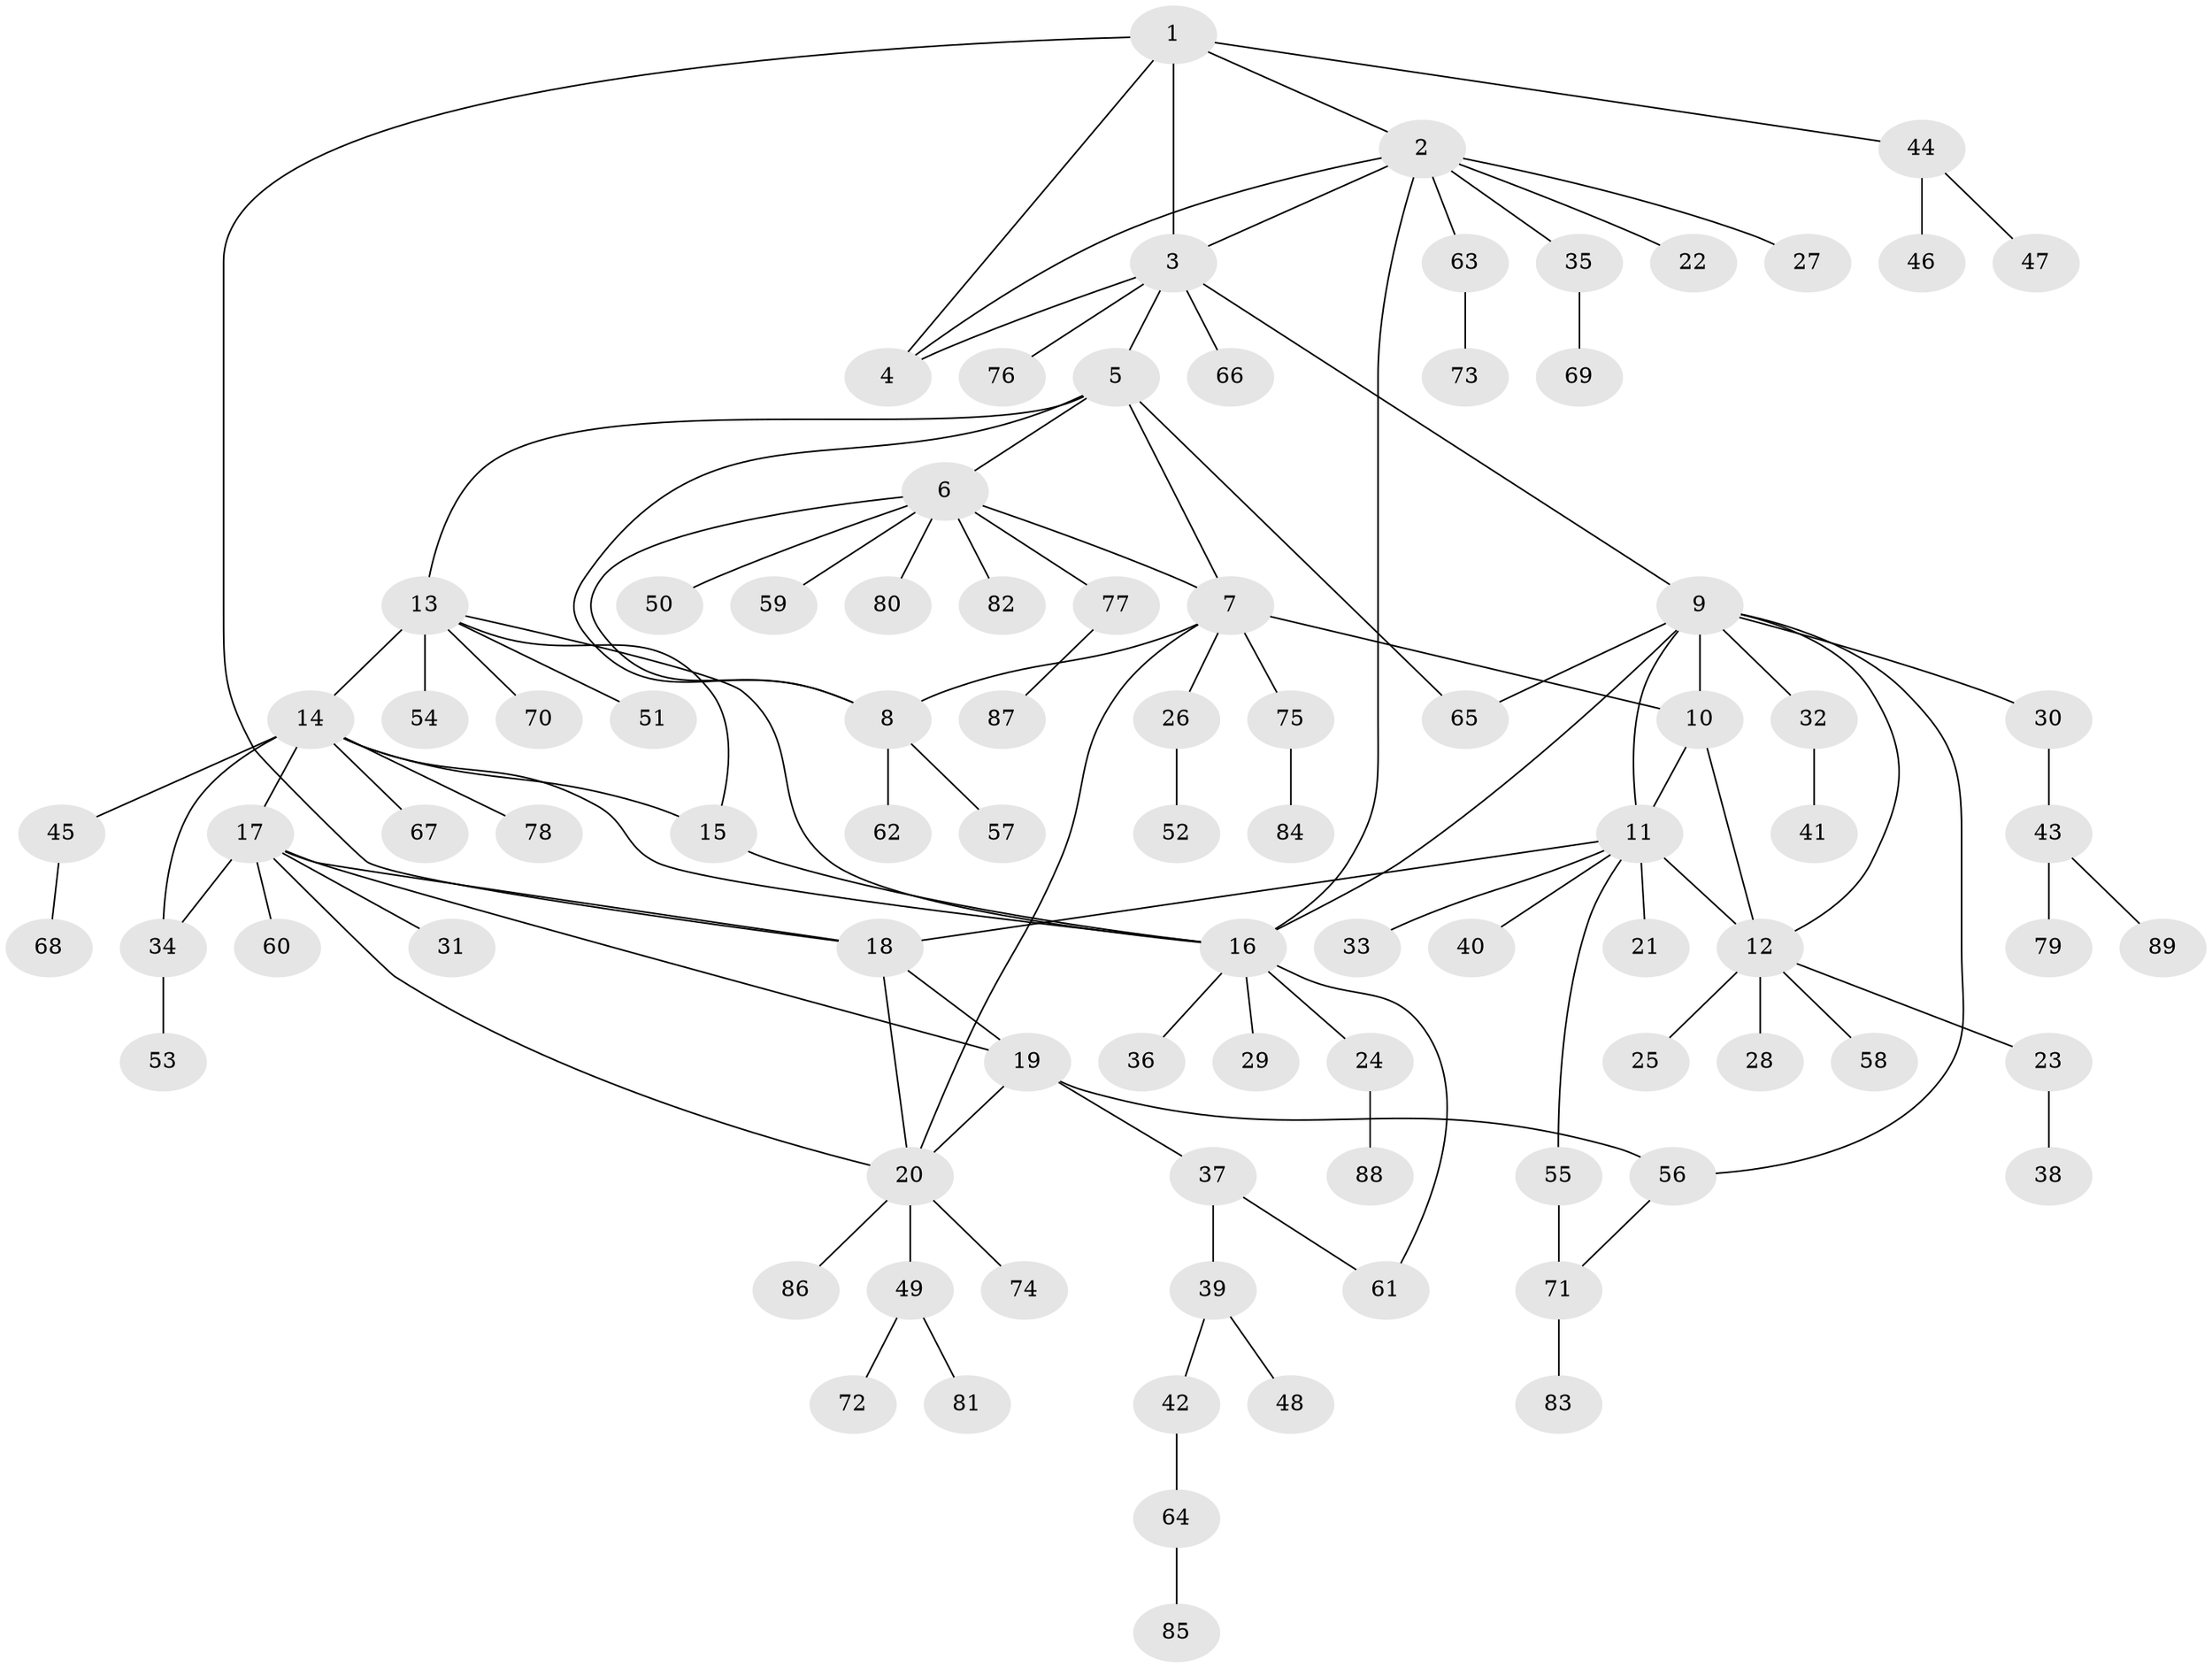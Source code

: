// Generated by graph-tools (version 1.1) at 2025/50/03/09/25 03:50:31]
// undirected, 89 vertices, 114 edges
graph export_dot {
graph [start="1"]
  node [color=gray90,style=filled];
  1;
  2;
  3;
  4;
  5;
  6;
  7;
  8;
  9;
  10;
  11;
  12;
  13;
  14;
  15;
  16;
  17;
  18;
  19;
  20;
  21;
  22;
  23;
  24;
  25;
  26;
  27;
  28;
  29;
  30;
  31;
  32;
  33;
  34;
  35;
  36;
  37;
  38;
  39;
  40;
  41;
  42;
  43;
  44;
  45;
  46;
  47;
  48;
  49;
  50;
  51;
  52;
  53;
  54;
  55;
  56;
  57;
  58;
  59;
  60;
  61;
  62;
  63;
  64;
  65;
  66;
  67;
  68;
  69;
  70;
  71;
  72;
  73;
  74;
  75;
  76;
  77;
  78;
  79;
  80;
  81;
  82;
  83;
  84;
  85;
  86;
  87;
  88;
  89;
  1 -- 2;
  1 -- 3;
  1 -- 4;
  1 -- 18;
  1 -- 44;
  2 -- 3;
  2 -- 4;
  2 -- 16;
  2 -- 22;
  2 -- 27;
  2 -- 35;
  2 -- 63;
  3 -- 4;
  3 -- 5;
  3 -- 9;
  3 -- 66;
  3 -- 76;
  5 -- 6;
  5 -- 7;
  5 -- 8;
  5 -- 13;
  5 -- 65;
  6 -- 7;
  6 -- 8;
  6 -- 50;
  6 -- 59;
  6 -- 77;
  6 -- 80;
  6 -- 82;
  7 -- 8;
  7 -- 10;
  7 -- 20;
  7 -- 26;
  7 -- 75;
  8 -- 57;
  8 -- 62;
  9 -- 10;
  9 -- 11;
  9 -- 12;
  9 -- 16;
  9 -- 30;
  9 -- 32;
  9 -- 56;
  9 -- 65;
  10 -- 11;
  10 -- 12;
  11 -- 12;
  11 -- 18;
  11 -- 21;
  11 -- 33;
  11 -- 40;
  11 -- 55;
  12 -- 23;
  12 -- 25;
  12 -- 28;
  12 -- 58;
  13 -- 14;
  13 -- 15;
  13 -- 16;
  13 -- 51;
  13 -- 54;
  13 -- 70;
  14 -- 15;
  14 -- 16;
  14 -- 17;
  14 -- 34;
  14 -- 45;
  14 -- 67;
  14 -- 78;
  15 -- 16;
  16 -- 24;
  16 -- 29;
  16 -- 36;
  16 -- 61;
  17 -- 18;
  17 -- 19;
  17 -- 20;
  17 -- 31;
  17 -- 34;
  17 -- 60;
  18 -- 19;
  18 -- 20;
  19 -- 20;
  19 -- 37;
  19 -- 56;
  20 -- 49;
  20 -- 74;
  20 -- 86;
  23 -- 38;
  24 -- 88;
  26 -- 52;
  30 -- 43;
  32 -- 41;
  34 -- 53;
  35 -- 69;
  37 -- 39;
  37 -- 61;
  39 -- 42;
  39 -- 48;
  42 -- 64;
  43 -- 79;
  43 -- 89;
  44 -- 46;
  44 -- 47;
  45 -- 68;
  49 -- 72;
  49 -- 81;
  55 -- 71;
  56 -- 71;
  63 -- 73;
  64 -- 85;
  71 -- 83;
  75 -- 84;
  77 -- 87;
}

